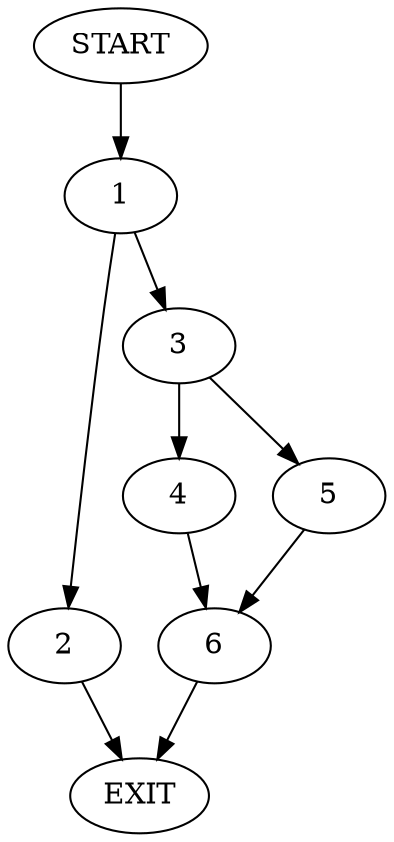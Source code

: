 digraph {
0 [label="START"];
1;
2;
3;
4;
5;
6;
7 [label="EXIT"];
0 -> 1;
1 -> 2;
1 -> 3;
3 -> 4;
3 -> 5;
2 -> 7;
4 -> 6;
5 -> 6;
6 -> 7;
}
